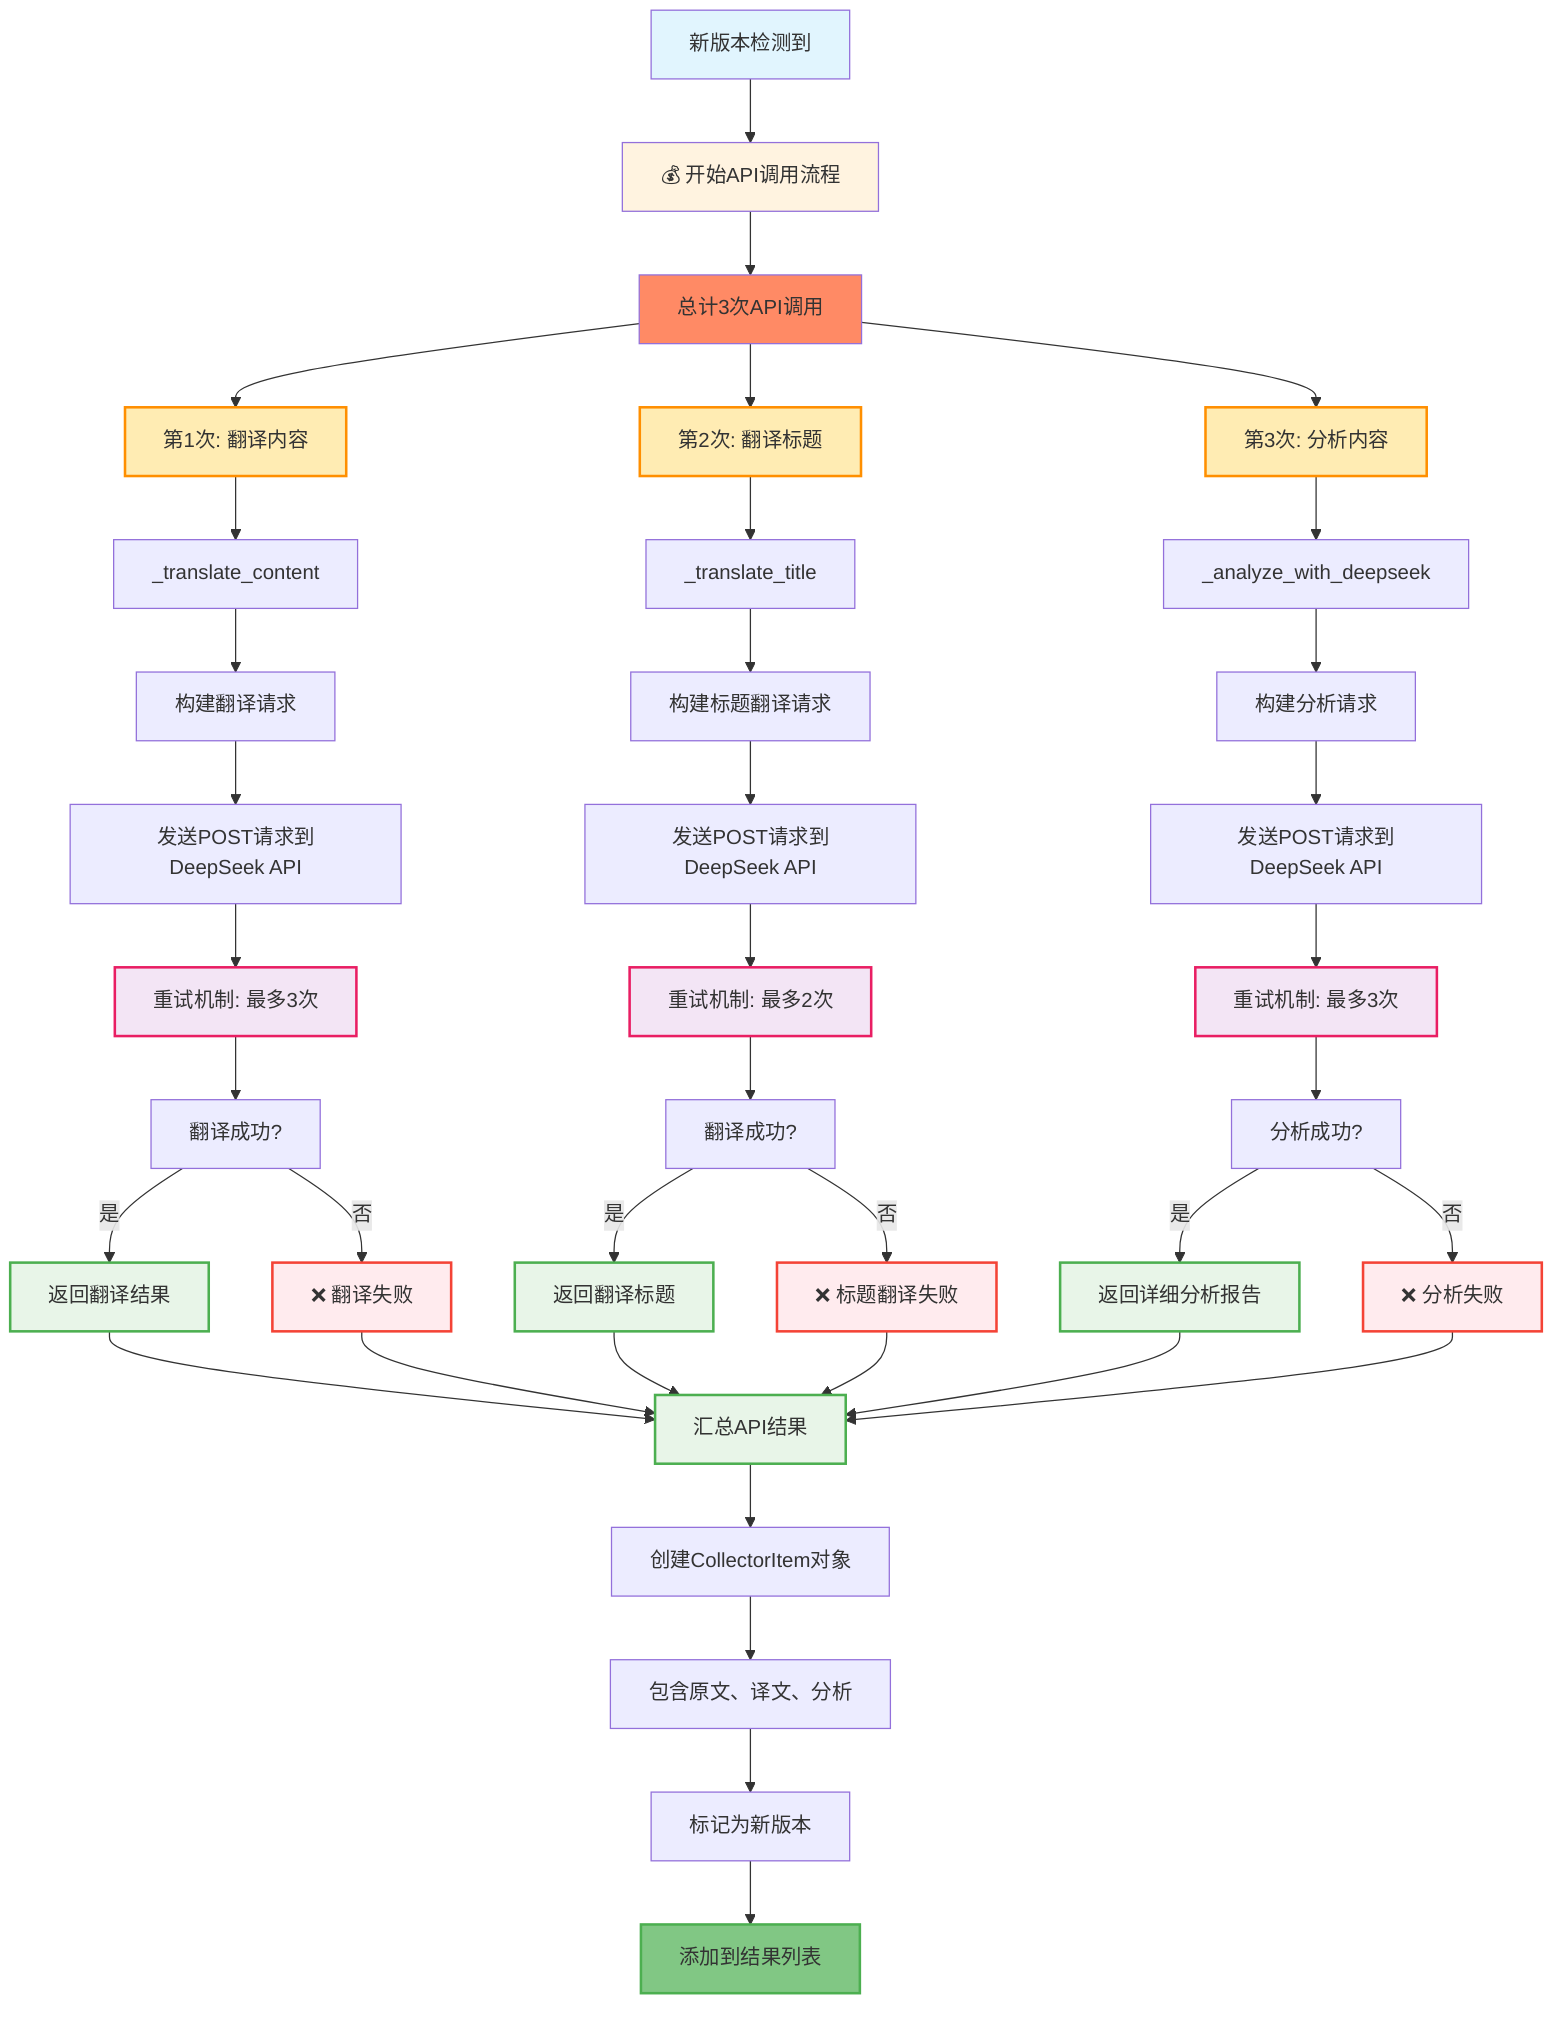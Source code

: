 graph TD
    A[新版本检测到] --> B[💰 开始API调用流程]
    B --> C[总计3次API调用]
    
    C --> D[第1次: 翻译内容]
    C --> E[第2次: 翻译标题]
    C --> F[第3次: 分析内容]
    
    D --> G[_translate_content]
    G --> H[构建翻译请求]
    H --> I[发送POST请求到DeepSeek API]
    I --> J[重试机制: 最多3次]
    J --> K[翻译成功?]
    K -->|是| L[返回翻译结果]
    K -->|否| M[❌ 翻译失败]
    
    E --> N[_translate_title]
    N --> O[构建标题翻译请求]
    O --> P[发送POST请求到DeepSeek API]
    P --> Q[重试机制: 最多2次]
    Q --> R[翻译成功?]
    R -->|是| S[返回翻译标题]
    R -->|否| T[❌ 标题翻译失败]
    
    F --> U[_analyze_with_deepseek]
    U --> V[构建分析请求]
    V --> W[发送POST请求到DeepSeek API]
    W --> X[重试机制: 最多3次]
    X --> Y[分析成功?]
    Y -->|是| Z[返回详细分析报告]
    Y -->|否| AA[❌ 分析失败]
    
    L --> BB[汇总API结果]
    S --> BB
    Z --> BB
    M --> BB
    T --> BB
    AA --> BB
    
    BB --> CC[创建CollectorItem对象]
    CC --> DD[包含原文、译文、分析]
    DD --> EE[标记为新版本]
    EE --> FF[添加到结果列表]
    
    style A fill:#e1f5fe
    style B fill:#fff3e0
    style C fill:#ff8a65
    style BB fill:#e8f5e8
    style FF fill:#81c784
    
    classDef apiCall fill:#ffecb3,stroke:#ff8f00,stroke-width:2px
    classDef retry fill:#f3e5f5,stroke:#e91e63,stroke-width:2px
    classDef success fill:#e8f5e8,stroke:#4caf50,stroke-width:2px
    classDef error fill:#ffebee,stroke:#f44336,stroke-width:2px
    
    class D,E,F apiCall
    class J,Q,X retry
    class L,S,Z,BB,FF success
    class M,T,AA error